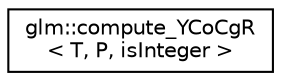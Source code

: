 digraph "Graphical Class Hierarchy"
{
  edge [fontname="Helvetica",fontsize="10",labelfontname="Helvetica",labelfontsize="10"];
  node [fontname="Helvetica",fontsize="10",shape=record];
  rankdir="LR";
  Node1 [label="glm::compute_YCoCgR\l\< T, P, isInteger \>",height=0.2,width=0.4,color="black", fillcolor="white", style="filled",URL="$classglm_1_1compute___y_co_cg_r.html"];
}
